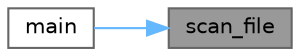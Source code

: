 digraph "scan_file"
{
 // LATEX_PDF_SIZE
  bgcolor="transparent";
  edge [fontname=Helvetica,fontsize=10,labelfontname=Helvetica,labelfontsize=10];
  node [fontname=Helvetica,fontsize=10,shape=box,height=0.2,width=0.4];
  rankdir="RL";
  Node1 [id="Node000001",label="scan_file",height=0.2,width=0.4,color="gray40", fillcolor="grey60", style="filled", fontcolor="black",tooltip="Scans a file for a known virus signature."];
  Node1 -> Node2 [id="edge1_Node000001_Node000002",dir="back",color="steelblue1",style="solid",tooltip=" "];
  Node2 [id="Node000002",label="main",height=0.2,width=0.4,color="grey40", fillcolor="white", style="filled",URL="$d7/d46/a00002.html#ae66f6b31b5ad750f1fe042a706a4e3d4",tooltip="Entry point of the antivirus scanner."];
}
